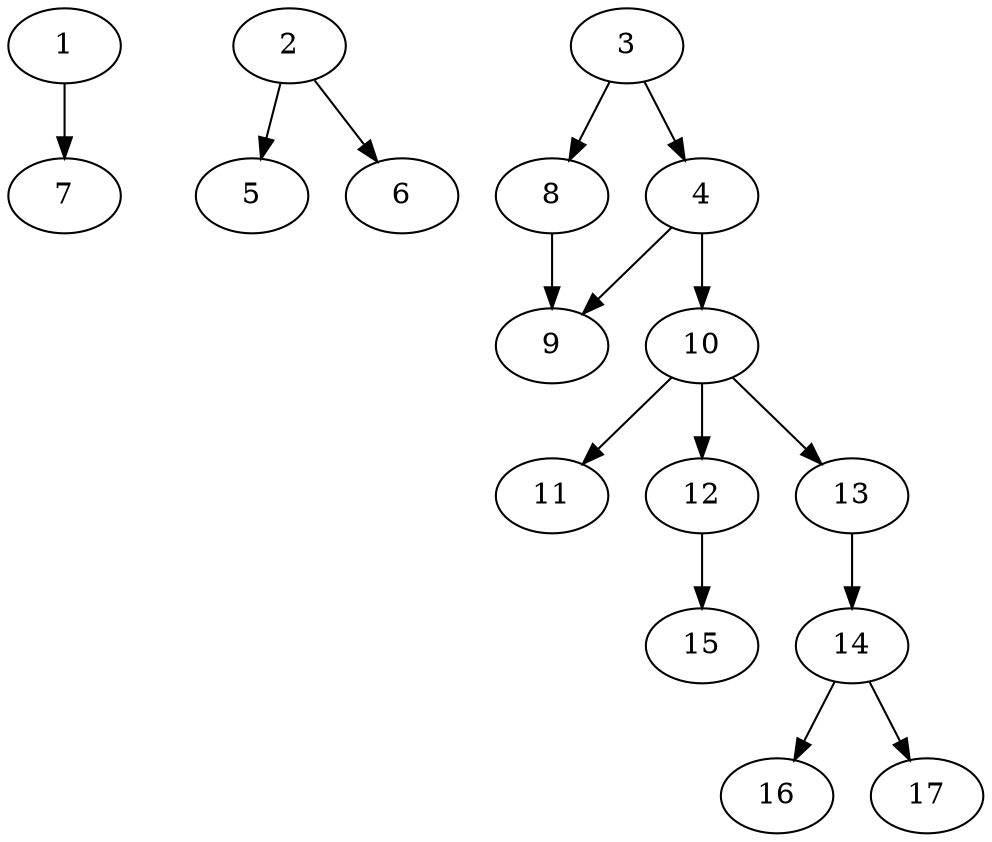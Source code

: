 // DAG (tier=1-easy, mode=compute, n=17, ccr=0.261, fat=0.490, density=0.307, regular=0.665, jump=0.041, mindata=262144, maxdata=2097152)
// DAG automatically generated by daggen at Sun Aug 24 16:33:32 2025
// /home/ermia/Project/Environments/daggen/bin/daggen --dot --ccr 0.261 --fat 0.490 --regular 0.665 --density 0.307 --jump 0.041 --mindata 262144 --maxdata 2097152 -n 17 
digraph G {
  1 [size="9196376818779684864", alpha="0.09", expect_size="4598188409389842432"]
  1 -> 7 [size ="35115686166528"]
  2 [size="317422099594520", alpha="0.08", expect_size="158711049797260"]
  2 -> 5 [size ="5275167752192"]
  2 -> 6 [size ="5275167752192"]
  3 [size="32602273219863896", alpha="0.02", expect_size="16301136609931948"]
  3 -> 4 [size ="31636494221312"]
  3 -> 8 [size ="31636494221312"]
  4 [size="1055957485945662", alpha="0.12", expect_size="527978742972831"]
  4 -> 9 [size ="24043839291392"]
  4 -> 10 [size ="24043839291392"]
  5 [size="62234723585359872", alpha="0.00", expect_size="31117361792679936"]
  6 [size="866380941172649", alpha="0.02", expect_size="433190470586324"]
  7 [size="7695218549769371648", alpha="0.01", expect_size="3847609274884685824"]
  8 [size="274874387746916", alpha="0.13", expect_size="137437193873458"]
  8 -> 9 [size ="16795880652800"]
  9 [size="135024646054477824", alpha="0.09", expect_size="67512323027238912"]
  10 [size="6165812253524742", alpha="0.06", expect_size="3082906126762371"]
  10 -> 11 [size ="6809880363008"]
  10 -> 12 [size ="6809880363008"]
  10 -> 13 [size ="6809880363008"]
  11 [size="2163265985291747328", alpha="0.07", expect_size="1081632992645873664"]
  12 [size="3988951527679037", alpha="0.11", expect_size="1994475763839518"]
  12 -> 15 [size ="10076530147328"]
  13 [size="947146305855181", alpha="0.09", expect_size="473573152927590"]
  13 -> 14 [size ="20049746198528"]
  14 [size="9541417802196304", alpha="0.06", expect_size="4770708901098152"]
  14 -> 16 [size ="6393201426432"]
  14 -> 17 [size ="6393201426432"]
  15 [size="761684590438920", alpha="0.07", expect_size="380842295219460"]
  16 [size="23482800495571696", alpha="0.18", expect_size="11741400247785848"]
  17 [size="261956903844288", alpha="0.03", expect_size="130978451922144"]
}